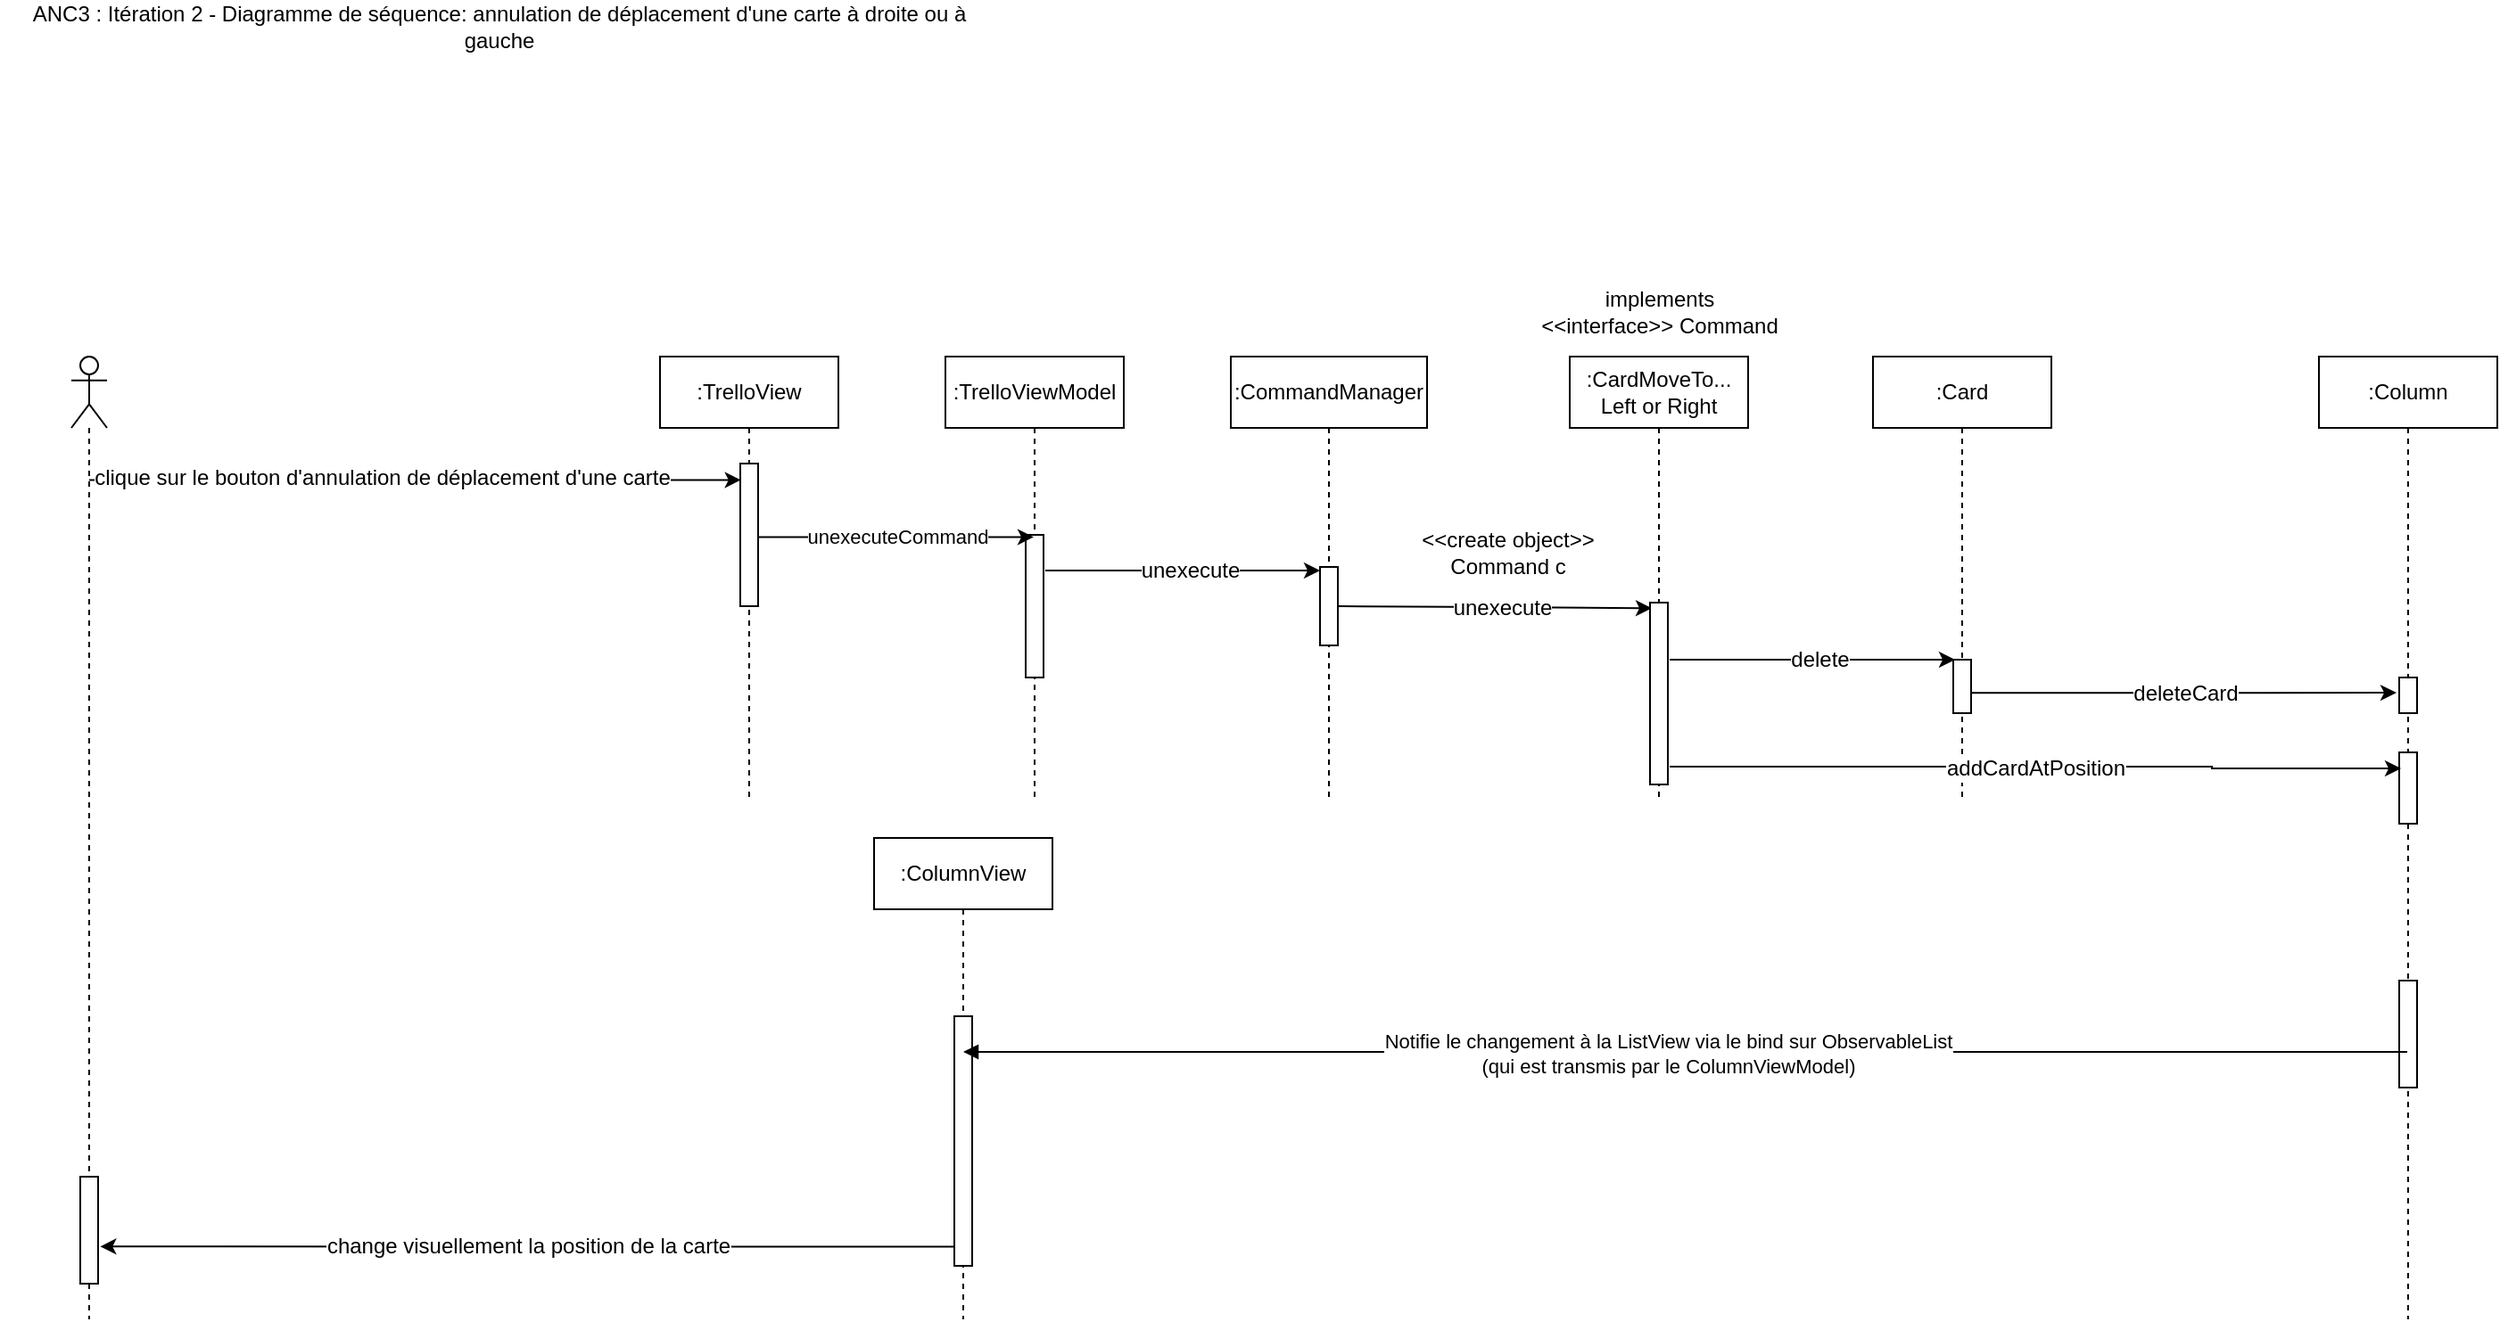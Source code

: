 <mxfile version="14.5.3" type="device"><diagram name="Page-1" id="9361dd3d-8414-5efd-6122-117bd74ce7a7"><mxGraphModel dx="1038" dy="975" grid="1" gridSize="10" guides="1" tooltips="1" connect="1" arrows="1" fold="1" page="0" pageScale="1.5" pageWidth="826" pageHeight="1169" background="#ffffff" math="0" shadow="0"><root><mxCell id="0"/><mxCell id="1" parent="0"/><mxCell id="xYMxo-5dZzdiOJb78FIX-89" value=":TrelloView" style="shape=umlLifeline;perimeter=lifelinePerimeter;whiteSpace=wrap;html=1;container=1;collapsible=0;recursiveResize=0;outlineConnect=0;" parent="1" vertex="1"><mxGeometry x="410" y="60" width="100" height="250" as="geometry"/></mxCell><mxCell id="xYMxo-5dZzdiOJb78FIX-133" value="" style="html=1;points=[];perimeter=orthogonalPerimeter;fontSize=12;" parent="xYMxo-5dZzdiOJb78FIX-89" vertex="1"><mxGeometry x="45" y="60" width="10" height="80" as="geometry"/></mxCell><mxCell id="xYMxo-5dZzdiOJb78FIX-92" style="edgeStyle=orthogonalEdgeStyle;rounded=0;orthogonalLoop=1;jettySize=auto;html=1;entryX=0.033;entryY=0.115;entryDx=0;entryDy=0;entryPerimeter=0;" parent="1" source="xYMxo-5dZzdiOJb78FIX-91" target="xYMxo-5dZzdiOJb78FIX-133" edge="1"><mxGeometry relative="1" as="geometry"><mxPoint x="450" y="130" as="targetPoint"/><Array as="points"><mxPoint x="350" y="130"/></Array></mxGeometry></mxCell><mxCell id="xYMxo-5dZzdiOJb78FIX-98" value="clique sur le bouton d'annulation de déplacement d'une carte" style="edgeLabel;html=1;align=center;verticalAlign=middle;resizable=0;points=[];fontSize=12;" parent="xYMxo-5dZzdiOJb78FIX-92" vertex="1" connectable="0"><mxGeometry x="-0.109" y="1" relative="1" as="geometry"><mxPoint x="1" as="offset"/></mxGeometry></mxCell><mxCell id="xYMxo-5dZzdiOJb78FIX-91" value="" style="shape=umlLifeline;participant=umlActor;perimeter=lifelinePerimeter;whiteSpace=wrap;html=1;container=1;collapsible=0;recursiveResize=0;verticalAlign=top;spacingTop=36;outlineConnect=0;" parent="1" vertex="1"><mxGeometry x="80" y="60" width="20" height="540" as="geometry"/></mxCell><mxCell id="xYMxo-5dZzdiOJb78FIX-150" value="" style="html=1;points=[];perimeter=orthogonalPerimeter;fontSize=12;" parent="xYMxo-5dZzdiOJb78FIX-91" vertex="1"><mxGeometry x="5" y="460" width="10" height="60" as="geometry"/></mxCell><mxCell id="xYMxo-5dZzdiOJb78FIX-93" value=":TrelloViewModel" style="shape=umlLifeline;perimeter=lifelinePerimeter;whiteSpace=wrap;html=1;container=1;collapsible=0;recursiveResize=0;outlineConnect=0;" parent="1" vertex="1"><mxGeometry x="570" y="60" width="100" height="250" as="geometry"/></mxCell><mxCell id="xYMxo-5dZzdiOJb78FIX-135" value="" style="html=1;points=[];perimeter=orthogonalPerimeter;fontSize=12;" parent="xYMxo-5dZzdiOJb78FIX-93" vertex="1"><mxGeometry x="45" y="100" width="10" height="80" as="geometry"/></mxCell><mxCell id="xYMxo-5dZzdiOJb78FIX-94" value=":CommandManager" style="shape=umlLifeline;perimeter=lifelinePerimeter;whiteSpace=wrap;html=1;container=1;collapsible=0;recursiveResize=0;outlineConnect=0;" parent="1" vertex="1"><mxGeometry x="730" y="60" width="110" height="250" as="geometry"/></mxCell><mxCell id="xYMxo-5dZzdiOJb78FIX-136" value="" style="html=1;points=[];perimeter=orthogonalPerimeter;fontSize=12;" parent="xYMxo-5dZzdiOJb78FIX-94" vertex="1"><mxGeometry x="50" y="118" width="10" height="44" as="geometry"/></mxCell><mxCell id="xYMxo-5dZzdiOJb78FIX-95" value="unexecuteCommand" style="edgeStyle=orthogonalEdgeStyle;rounded=0;orthogonalLoop=1;jettySize=auto;html=1;strokeWidth=1;" parent="1" target="xYMxo-5dZzdiOJb78FIX-93" edge="1"><mxGeometry relative="1" as="geometry"><mxPoint x="465" y="161.2" as="sourcePoint"/><mxPoint x="586.17" y="161.2" as="targetPoint"/><Array as="points"><mxPoint x="570" y="161"/><mxPoint x="570" y="161"/></Array></mxGeometry></mxCell><mxCell id="xYMxo-5dZzdiOJb78FIX-140" value=":Column" style="shape=umlLifeline;perimeter=lifelinePerimeter;whiteSpace=wrap;html=1;container=1;collapsible=0;recursiveResize=0;outlineConnect=0;fontSize=12;" parent="1" vertex="1"><mxGeometry x="1340" y="60" width="100" height="540" as="geometry"/></mxCell><mxCell id="xYMxo-5dZzdiOJb78FIX-144" value="" style="html=1;points=[];perimeter=orthogonalPerimeter;fontSize=12;" parent="xYMxo-5dZzdiOJb78FIX-140" vertex="1"><mxGeometry x="45" y="180" width="10" height="20" as="geometry"/></mxCell><mxCell id="xYMxo-5dZzdiOJb78FIX-147" value="" style="html=1;points=[];perimeter=orthogonalPerimeter;fontSize=12;" parent="xYMxo-5dZzdiOJb78FIX-140" vertex="1"><mxGeometry x="45" y="350" width="10" height="60" as="geometry"/></mxCell><mxCell id="xRXH3BIqIURH3njRXJTB-4" value="" style="html=1;points=[];perimeter=orthogonalPerimeter;fontSize=12;" parent="xYMxo-5dZzdiOJb78FIX-140" vertex="1"><mxGeometry x="45" y="222" width="10" height="40" as="geometry"/></mxCell><mxCell id="xYMxo-5dZzdiOJb78FIX-146" value=":ColumnView" style="shape=umlLifeline;perimeter=lifelinePerimeter;whiteSpace=wrap;html=1;container=1;collapsible=0;recursiveResize=0;outlineConnect=0;fontSize=12;" parent="1" vertex="1"><mxGeometry x="530" y="330" width="100" height="270" as="geometry"/></mxCell><mxCell id="xYMxo-5dZzdiOJb78FIX-149" value="" style="html=1;points=[];perimeter=orthogonalPerimeter;fontSize=12;" parent="xYMxo-5dZzdiOJb78FIX-146" vertex="1"><mxGeometry x="45" y="100" width="10" height="140" as="geometry"/></mxCell><mxCell id="xYMxo-5dZzdiOJb78FIX-154" value="deleteCard" style="edgeStyle=orthogonalEdgeStyle;rounded=0;orthogonalLoop=1;jettySize=auto;html=1;entryX=-0.05;entryY=0.214;entryDx=0;entryDy=0;entryPerimeter=0;strokeWidth=1;fontSize=12;" parent="1" edge="1"><mxGeometry x="0.053" relative="1" as="geometry"><mxPoint as="offset"/><mxPoint x="1145" y="237" as="sourcePoint"/><mxPoint x="1383.5" y="248.56" as="targetPoint"/><Array as="points"><mxPoint x="1145" y="249"/></Array></mxGeometry></mxCell><mxCell id="xYMxo-5dZzdiOJb78FIX-162" value="change visuellement la position de la carte" style="edgeStyle=orthogonalEdgeStyle;rounded=0;orthogonalLoop=1;jettySize=auto;html=1;strokeWidth=1;fontSize=12;entryX=1.117;entryY=0.653;entryDx=0;entryDy=0;entryPerimeter=0;" parent="1" source="xYMxo-5dZzdiOJb78FIX-149" target="xYMxo-5dZzdiOJb78FIX-150" edge="1"><mxGeometry relative="1" as="geometry"><mxPoint x="190" y="560" as="targetPoint"/><Array as="points"><mxPoint x="520" y="560"/></Array></mxGeometry></mxCell><mxCell id="6QVB4PQBMQo5ai8wPj7M-6" value="" style="html=1;verticalAlign=bottom;labelBackgroundColor=none;endArrow=block;endFill=1;" parent="1" source="xYMxo-5dZzdiOJb78FIX-140" target="xYMxo-5dZzdiOJb78FIX-146" edge="1"><mxGeometry width="160" relative="1" as="geometry"><mxPoint x="930" y="510" as="sourcePoint"/><mxPoint x="819.667" y="450" as="targetPoint"/><Array as="points"><mxPoint x="910" y="450"/></Array></mxGeometry></mxCell><mxCell id="6QVB4PQBMQo5ai8wPj7M-9" value="Notifie le changement à la ListView via le bind sur ObservableList &lt;br&gt;(qui est transmis par le ColumnViewModel)" style="edgeLabel;html=1;align=center;verticalAlign=middle;resizable=0;points=[];" parent="6QVB4PQBMQo5ai8wPj7M-6" vertex="1" connectable="0"><mxGeometry x="0.024" y="1" relative="1" as="geometry"><mxPoint as="offset"/></mxGeometry></mxCell><mxCell id="wRdGS0_nD9T0TkNt6Q5W-1" value="ANC3 : Itération 2 - Diagramme de séquence: annulation de déplacement d'une carte à droite ou à gauche" style="text;html=1;strokeColor=none;fillColor=none;align=center;verticalAlign=middle;whiteSpace=wrap;rounded=0;" parent="1" vertex="1"><mxGeometry x="40" y="-140" width="560" height="30" as="geometry"/></mxCell><mxCell id="xP63ATbyrFn-nJeRKN1v-9" value="unexecute" style="edgeStyle=orthogonalEdgeStyle;rounded=0;orthogonalLoop=1;jettySize=auto;html=1;strokeWidth=1;fontSize=12;entryX=0.1;entryY=0.031;entryDx=0;entryDy=0;entryPerimeter=0;" parent="1" target="xP63ATbyrFn-nJeRKN1v-5" edge="1"><mxGeometry x="0.053" relative="1" as="geometry"><mxPoint as="offset"/><mxPoint x="790" y="200" as="sourcePoint"/><mxPoint x="860" y="200" as="targetPoint"/></mxGeometry></mxCell><mxCell id="xP63ATbyrFn-nJeRKN1v-10" value=":Card" style="shape=umlLifeline;perimeter=lifelinePerimeter;whiteSpace=wrap;html=1;container=1;collapsible=0;recursiveResize=0;outlineConnect=0;" parent="1" vertex="1"><mxGeometry x="1090" y="60" width="100" height="250" as="geometry"/></mxCell><mxCell id="xP63ATbyrFn-nJeRKN1v-11" value="" style="html=1;points=[];perimeter=orthogonalPerimeter;fontSize=12;" parent="xP63ATbyrFn-nJeRKN1v-10" vertex="1"><mxGeometry x="45" y="170" width="10" height="30" as="geometry"/></mxCell><mxCell id="xRXH3BIqIURH3njRXJTB-2" value="unexecute" style="edgeStyle=orthogonalEdgeStyle;rounded=0;orthogonalLoop=1;jettySize=auto;html=1;strokeWidth=1;fontSize=12;exitX=1.1;exitY=0.25;exitDx=0;exitDy=0;exitPerimeter=0;" parent="1" source="xYMxo-5dZzdiOJb78FIX-135" edge="1"><mxGeometry x="0.053" relative="1" as="geometry"><mxPoint as="offset"/><mxPoint x="628" y="180.02" as="sourcePoint"/><mxPoint x="780" y="180" as="targetPoint"/></mxGeometry></mxCell><mxCell id="xRXH3BIqIURH3njRXJTB-3" value="delete" style="edgeStyle=orthogonalEdgeStyle;rounded=0;orthogonalLoop=1;jettySize=auto;html=1;strokeWidth=1;fontSize=12;" parent="1" edge="1"><mxGeometry x="0.053" relative="1" as="geometry"><mxPoint as="offset"/><mxPoint x="976" y="230" as="sourcePoint"/><mxPoint x="1136" y="230" as="targetPoint"/></mxGeometry></mxCell><mxCell id="5tUX4FKquktnFpsYn0zX-1" value="&lt;div&gt;&amp;lt;&amp;lt;create object&amp;gt;&amp;gt; &lt;br&gt;&lt;/div&gt;&lt;div&gt;Command c&lt;br&gt;&lt;/div&gt;" style="text;html=1;align=center;verticalAlign=middle;resizable=0;points=[];autosize=1;" vertex="1" parent="1"><mxGeometry x="830" y="155" width="110" height="30" as="geometry"/></mxCell><mxCell id="5tUX4FKquktnFpsYn0zX-2" value="&lt;div&gt;implements &lt;br&gt;&lt;/div&gt;&lt;div&gt;&amp;lt;&amp;lt;interface&amp;gt;&amp;gt; Command&lt;/div&gt;" style="text;html=1;align=center;verticalAlign=middle;resizable=0;points=[];autosize=1;" vertex="1" parent="1"><mxGeometry x="895" y="20" width="150" height="30" as="geometry"/></mxCell><mxCell id="xP63ATbyrFn-nJeRKN1v-4" value="&lt;div&gt;:CardMoveTo...&lt;/div&gt;&lt;div&gt;Left or Right&lt;br&gt;&lt;/div&gt;" style="shape=umlLifeline;perimeter=lifelinePerimeter;whiteSpace=wrap;html=1;container=1;collapsible=0;recursiveResize=0;outlineConnect=0;" parent="1" vertex="1"><mxGeometry x="920" y="60" width="100" height="250" as="geometry"/></mxCell><mxCell id="xP63ATbyrFn-nJeRKN1v-5" value="" style="html=1;points=[];perimeter=orthogonalPerimeter;fontSize=12;" parent="xP63ATbyrFn-nJeRKN1v-4" vertex="1"><mxGeometry x="45" y="138" width="10" height="102" as="geometry"/></mxCell><mxCell id="xRXH3BIqIURH3njRXJTB-5" value="addCardAtPosition" style="edgeStyle=orthogonalEdgeStyle;rounded=0;orthogonalLoop=1;jettySize=auto;html=1;strokeWidth=1;fontSize=12;entryX=0.1;entryY=0.225;entryDx=0;entryDy=0;entryPerimeter=0;" parent="1" target="xRXH3BIqIURH3njRXJTB-4" edge="1"><mxGeometry x="900" y="-80" as="geometry"><mxPoint as="offset"/><mxPoint x="976" y="290" as="sourcePoint"/><mxPoint x="1380" y="290" as="targetPoint"/><Array as="points"><mxPoint x="1280" y="290"/><mxPoint x="1280" y="291"/></Array></mxGeometry></mxCell></root></mxGraphModel></diagram></mxfile>